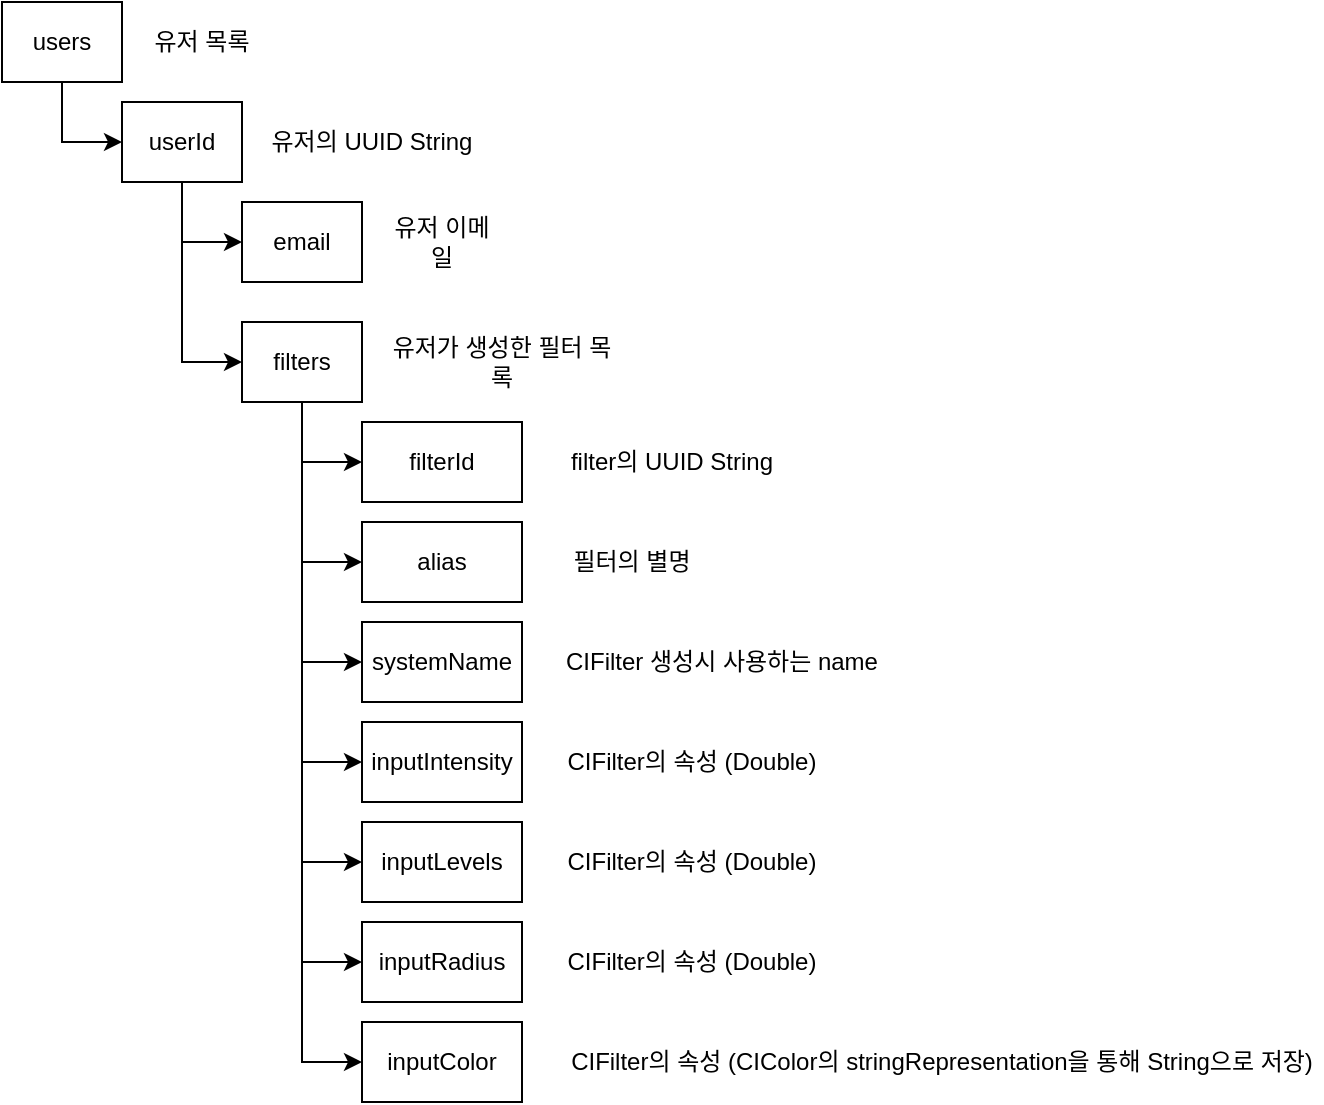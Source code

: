 <mxfile version="22.1.12" type="github">
  <diagram id="R2lEEEUBdFMjLlhIrx00" name="Page-1">
    <mxGraphModel dx="1434" dy="795" grid="1" gridSize="10" guides="1" tooltips="1" connect="1" arrows="1" fold="1" page="1" pageScale="1" pageWidth="850" pageHeight="1100" math="0" shadow="0" extFonts="Permanent Marker^https://fonts.googleapis.com/css?family=Permanent+Marker">
      <root>
        <mxCell id="0" />
        <mxCell id="1" parent="0" />
        <mxCell id="RtgioMKfse8DX8DaYKsL-73" style="edgeStyle=orthogonalEdgeStyle;rounded=0;orthogonalLoop=1;jettySize=auto;html=1;entryX=0;entryY=0.5;entryDx=0;entryDy=0;" edge="1" parent="1" source="RtgioMKfse8DX8DaYKsL-49" target="RtgioMKfse8DX8DaYKsL-51">
          <mxGeometry relative="1" as="geometry" />
        </mxCell>
        <mxCell id="RtgioMKfse8DX8DaYKsL-49" value="users" style="rounded=0;whiteSpace=wrap;html=1;" vertex="1" parent="1">
          <mxGeometry x="20" y="20" width="60" height="40" as="geometry" />
        </mxCell>
        <mxCell id="RtgioMKfse8DX8DaYKsL-74" style="edgeStyle=orthogonalEdgeStyle;rounded=0;orthogonalLoop=1;jettySize=auto;html=1;entryX=0;entryY=0.5;entryDx=0;entryDy=0;" edge="1" parent="1" source="RtgioMKfse8DX8DaYKsL-51" target="RtgioMKfse8DX8DaYKsL-52">
          <mxGeometry relative="1" as="geometry" />
        </mxCell>
        <mxCell id="RtgioMKfse8DX8DaYKsL-75" style="edgeStyle=orthogonalEdgeStyle;rounded=0;orthogonalLoop=1;jettySize=auto;html=1;entryX=0;entryY=0.5;entryDx=0;entryDy=0;" edge="1" parent="1" source="RtgioMKfse8DX8DaYKsL-51" target="RtgioMKfse8DX8DaYKsL-53">
          <mxGeometry relative="1" as="geometry" />
        </mxCell>
        <mxCell id="RtgioMKfse8DX8DaYKsL-51" value="userId" style="rounded=0;whiteSpace=wrap;html=1;" vertex="1" parent="1">
          <mxGeometry x="80" y="70" width="60" height="40" as="geometry" />
        </mxCell>
        <mxCell id="RtgioMKfse8DX8DaYKsL-52" value="email" style="rounded=0;whiteSpace=wrap;html=1;" vertex="1" parent="1">
          <mxGeometry x="140" y="120" width="60" height="40" as="geometry" />
        </mxCell>
        <mxCell id="RtgioMKfse8DX8DaYKsL-76" style="edgeStyle=orthogonalEdgeStyle;rounded=0;orthogonalLoop=1;jettySize=auto;html=1;entryX=0;entryY=0.5;entryDx=0;entryDy=0;" edge="1" parent="1" source="RtgioMKfse8DX8DaYKsL-53" target="RtgioMKfse8DX8DaYKsL-58">
          <mxGeometry relative="1" as="geometry" />
        </mxCell>
        <mxCell id="RtgioMKfse8DX8DaYKsL-77" style="edgeStyle=orthogonalEdgeStyle;rounded=0;orthogonalLoop=1;jettySize=auto;html=1;entryX=0;entryY=0.5;entryDx=0;entryDy=0;" edge="1" parent="1" source="RtgioMKfse8DX8DaYKsL-53" target="RtgioMKfse8DX8DaYKsL-55">
          <mxGeometry relative="1" as="geometry" />
        </mxCell>
        <mxCell id="RtgioMKfse8DX8DaYKsL-78" style="edgeStyle=orthogonalEdgeStyle;rounded=0;orthogonalLoop=1;jettySize=auto;html=1;entryX=0;entryY=0.5;entryDx=0;entryDy=0;" edge="1" parent="1" source="RtgioMKfse8DX8DaYKsL-53" target="RtgioMKfse8DX8DaYKsL-61">
          <mxGeometry relative="1" as="geometry" />
        </mxCell>
        <mxCell id="RtgioMKfse8DX8DaYKsL-79" style="edgeStyle=orthogonalEdgeStyle;rounded=0;orthogonalLoop=1;jettySize=auto;html=1;entryX=0;entryY=0.5;entryDx=0;entryDy=0;" edge="1" parent="1" source="RtgioMKfse8DX8DaYKsL-53" target="RtgioMKfse8DX8DaYKsL-63">
          <mxGeometry relative="1" as="geometry" />
        </mxCell>
        <mxCell id="RtgioMKfse8DX8DaYKsL-80" style="edgeStyle=orthogonalEdgeStyle;rounded=0;orthogonalLoop=1;jettySize=auto;html=1;entryX=0;entryY=0.5;entryDx=0;entryDy=0;" edge="1" parent="1" source="RtgioMKfse8DX8DaYKsL-53" target="RtgioMKfse8DX8DaYKsL-64">
          <mxGeometry relative="1" as="geometry" />
        </mxCell>
        <mxCell id="RtgioMKfse8DX8DaYKsL-81" style="edgeStyle=orthogonalEdgeStyle;rounded=0;orthogonalLoop=1;jettySize=auto;html=1;entryX=0;entryY=0.5;entryDx=0;entryDy=0;" edge="1" parent="1" source="RtgioMKfse8DX8DaYKsL-53" target="RtgioMKfse8DX8DaYKsL-65">
          <mxGeometry relative="1" as="geometry" />
        </mxCell>
        <mxCell id="RtgioMKfse8DX8DaYKsL-82" style="edgeStyle=orthogonalEdgeStyle;rounded=0;orthogonalLoop=1;jettySize=auto;html=1;entryX=0;entryY=0.5;entryDx=0;entryDy=0;" edge="1" parent="1" source="RtgioMKfse8DX8DaYKsL-53" target="RtgioMKfse8DX8DaYKsL-66">
          <mxGeometry relative="1" as="geometry" />
        </mxCell>
        <mxCell id="RtgioMKfse8DX8DaYKsL-53" value="filters" style="rounded=0;whiteSpace=wrap;html=1;" vertex="1" parent="1">
          <mxGeometry x="140" y="180" width="60" height="40" as="geometry" />
        </mxCell>
        <mxCell id="RtgioMKfse8DX8DaYKsL-54" value="유저의 UUID String" style="text;html=1;strokeColor=none;fillColor=none;align=center;verticalAlign=middle;whiteSpace=wrap;rounded=0;" vertex="1" parent="1">
          <mxGeometry x="150" y="75" width="110" height="30" as="geometry" />
        </mxCell>
        <mxCell id="RtgioMKfse8DX8DaYKsL-55" value="alias" style="rounded=0;whiteSpace=wrap;html=1;" vertex="1" parent="1">
          <mxGeometry x="200" y="280" width="80" height="40" as="geometry" />
        </mxCell>
        <mxCell id="RtgioMKfse8DX8DaYKsL-57" value="필터의 별명" style="text;html=1;strokeColor=none;fillColor=none;align=center;verticalAlign=middle;whiteSpace=wrap;rounded=0;" vertex="1" parent="1">
          <mxGeometry x="300" y="285" width="70" height="30" as="geometry" />
        </mxCell>
        <mxCell id="RtgioMKfse8DX8DaYKsL-58" value="filterId" style="rounded=0;whiteSpace=wrap;html=1;" vertex="1" parent="1">
          <mxGeometry x="200" y="230" width="80" height="40" as="geometry" />
        </mxCell>
        <mxCell id="RtgioMKfse8DX8DaYKsL-60" value="filter의 UUID String" style="text;html=1;strokeColor=none;fillColor=none;align=center;verticalAlign=middle;whiteSpace=wrap;rounded=0;" vertex="1" parent="1">
          <mxGeometry x="300" y="235" width="110" height="30" as="geometry" />
        </mxCell>
        <mxCell id="RtgioMKfse8DX8DaYKsL-61" value="systemName" style="rounded=0;whiteSpace=wrap;html=1;" vertex="1" parent="1">
          <mxGeometry x="200" y="330" width="80" height="40" as="geometry" />
        </mxCell>
        <mxCell id="RtgioMKfse8DX8DaYKsL-62" value="CIFilter 생성시 사용하는 name" style="text;html=1;strokeColor=none;fillColor=none;align=center;verticalAlign=middle;whiteSpace=wrap;rounded=0;" vertex="1" parent="1">
          <mxGeometry x="300" y="335" width="160" height="30" as="geometry" />
        </mxCell>
        <mxCell id="RtgioMKfse8DX8DaYKsL-63" value="inputIntensity" style="rounded=0;whiteSpace=wrap;html=1;" vertex="1" parent="1">
          <mxGeometry x="200" y="380" width="80" height="40" as="geometry" />
        </mxCell>
        <mxCell id="RtgioMKfse8DX8DaYKsL-64" value="inputLevels" style="rounded=0;whiteSpace=wrap;html=1;" vertex="1" parent="1">
          <mxGeometry x="200" y="430" width="80" height="40" as="geometry" />
        </mxCell>
        <mxCell id="RtgioMKfse8DX8DaYKsL-65" value="inputRadius" style="rounded=0;whiteSpace=wrap;html=1;" vertex="1" parent="1">
          <mxGeometry x="200" y="480" width="80" height="40" as="geometry" />
        </mxCell>
        <mxCell id="RtgioMKfse8DX8DaYKsL-66" value="inputColor" style="rounded=0;whiteSpace=wrap;html=1;" vertex="1" parent="1">
          <mxGeometry x="200" y="530" width="80" height="40" as="geometry" />
        </mxCell>
        <mxCell id="RtgioMKfse8DX8DaYKsL-67" value="CIFilter의 속성 (Double)" style="text;html=1;strokeColor=none;fillColor=none;align=center;verticalAlign=middle;whiteSpace=wrap;rounded=0;" vertex="1" parent="1">
          <mxGeometry x="300" y="385" width="130" height="30" as="geometry" />
        </mxCell>
        <mxCell id="RtgioMKfse8DX8DaYKsL-70" value="CIFilter의 속성 (CIColor의 stringRepresentation을 통해 String으로 저장)" style="text;html=1;strokeColor=none;fillColor=none;align=center;verticalAlign=middle;whiteSpace=wrap;rounded=0;" vertex="1" parent="1">
          <mxGeometry x="300" y="535" width="380" height="30" as="geometry" />
        </mxCell>
        <mxCell id="RtgioMKfse8DX8DaYKsL-71" value="CIFilter의 속성 (Double)" style="text;html=1;strokeColor=none;fillColor=none;align=center;verticalAlign=middle;whiteSpace=wrap;rounded=0;" vertex="1" parent="1">
          <mxGeometry x="300" y="435" width="130" height="30" as="geometry" />
        </mxCell>
        <mxCell id="RtgioMKfse8DX8DaYKsL-72" value="CIFilter의 속성 (Double)" style="text;html=1;strokeColor=none;fillColor=none;align=center;verticalAlign=middle;whiteSpace=wrap;rounded=0;" vertex="1" parent="1">
          <mxGeometry x="300" y="485" width="130" height="30" as="geometry" />
        </mxCell>
        <mxCell id="RtgioMKfse8DX8DaYKsL-83" value="유저가 생성한 필터 목록" style="text;html=1;strokeColor=none;fillColor=none;align=center;verticalAlign=middle;whiteSpace=wrap;rounded=0;" vertex="1" parent="1">
          <mxGeometry x="210" y="185" width="120" height="30" as="geometry" />
        </mxCell>
        <mxCell id="RtgioMKfse8DX8DaYKsL-84" value="유저 목록" style="text;html=1;strokeColor=none;fillColor=none;align=center;verticalAlign=middle;whiteSpace=wrap;rounded=0;" vertex="1" parent="1">
          <mxGeometry x="90" y="25" width="60" height="30" as="geometry" />
        </mxCell>
        <mxCell id="RtgioMKfse8DX8DaYKsL-85" value="유저 이메일" style="text;html=1;strokeColor=none;fillColor=none;align=center;verticalAlign=middle;whiteSpace=wrap;rounded=0;" vertex="1" parent="1">
          <mxGeometry x="210" y="125" width="60" height="30" as="geometry" />
        </mxCell>
      </root>
    </mxGraphModel>
  </diagram>
</mxfile>
